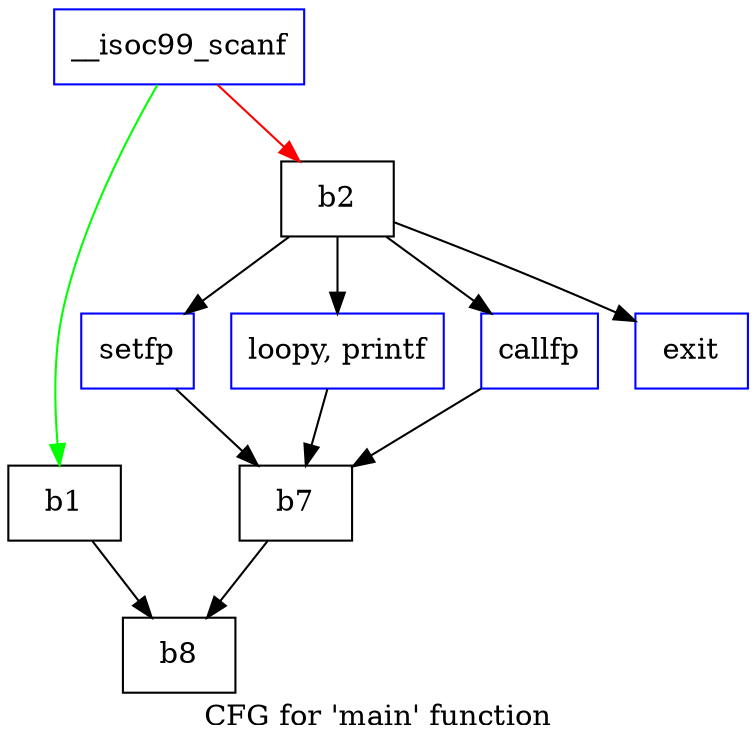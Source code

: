 digraph G {
label="CFG for 'main' function";
Node1637296 [shape=record,color=blue,label="__isoc99_scanf"];
Node1637296 -> Node1637301 [color=green];
Node1637296 -> Node1637306 [color=red];
Node1637301 [shape=record,label="b1"];
Node1637301 -> Node1637336;
Node1637306 [shape=record,label="b2"];
Node1637306 -> Node1637326;
Node1637306 -> Node1637311;
Node1637306 -> Node1637316;
Node1637306 -> Node1637321;
Node1637311 [shape=record,color=blue,label="loopy, printf"];
Node1637311 -> Node1637331;
Node1637316 [shape=record,color=blue,label="callfp"];
Node1637316 -> Node1637331;
Node1637321 [shape=record,color=blue,label="exit"];
Node1637326 [shape=record,color=blue,label="setfp"];
Node1637326 -> Node1637331;
Node1637331 [shape=record,label="b7"];
Node1637331 -> Node1637336;
Node1637336 [shape=record,label="b8"];
}